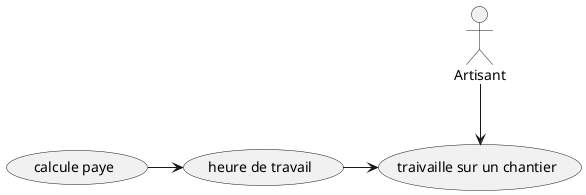 @startuml

usecase r as "traivaille sur un chantier"
usecase d as "calcule paye"
usecase h as "heure de travail"

actor Artisant
Artisant --> r
d -> h
h -> r
@enduml
